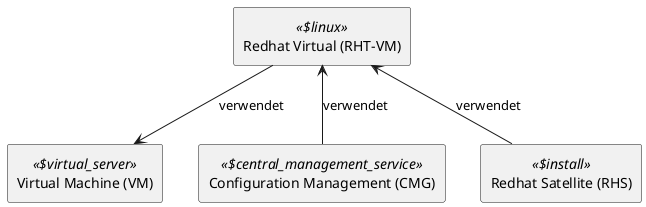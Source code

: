 @startuml


skinparam monochrome true
skinparam componentStyle uml2



show stereotype

rectangle Redhat__F_Virtual__F___N_RHT__S_VM__O_ as "Redhat Virtual (RHT-VM)" <<$linux>> {
}

rectangle Virtual__F_Machine__F___N_VM__O_ as "Virtual Machine (VM)" <<$virtual_server>> {
}
rectangle Configuration__F_Management__F___N_CMG__O_ as "Configuration Management (CMG)" <<$central_management_service>> {
}
rectangle Redhat__F_Satellite__F___N_RHS__O_ as "Redhat Satellite (RHS)" <<$install>> {
}
Redhat__F_Virtual__F___N_RHT__S_VM__O_ -down-> Virtual__F_Machine__F___N_VM__O_ : verwendet 
Configuration__F_Management__F___N_CMG__O_ -up-> Redhat__F_Virtual__F___N_RHT__S_VM__O_ : verwendet
Redhat__F_Satellite__F___N_RHS__O_ -up-> Redhat__F_Virtual__F___N_RHT__S_VM__O_ : verwendet

' Begin Protected Region [[layouting]]

' End Protected Region   [[layouting]]

@enduml
' Actifsource ID=[dc5bfacd-eaac-11e8-88d3-bfc6b992bdec,ed0d8c62-0e19-11e9-8b4c-f9aec93d8b56,Hash]
